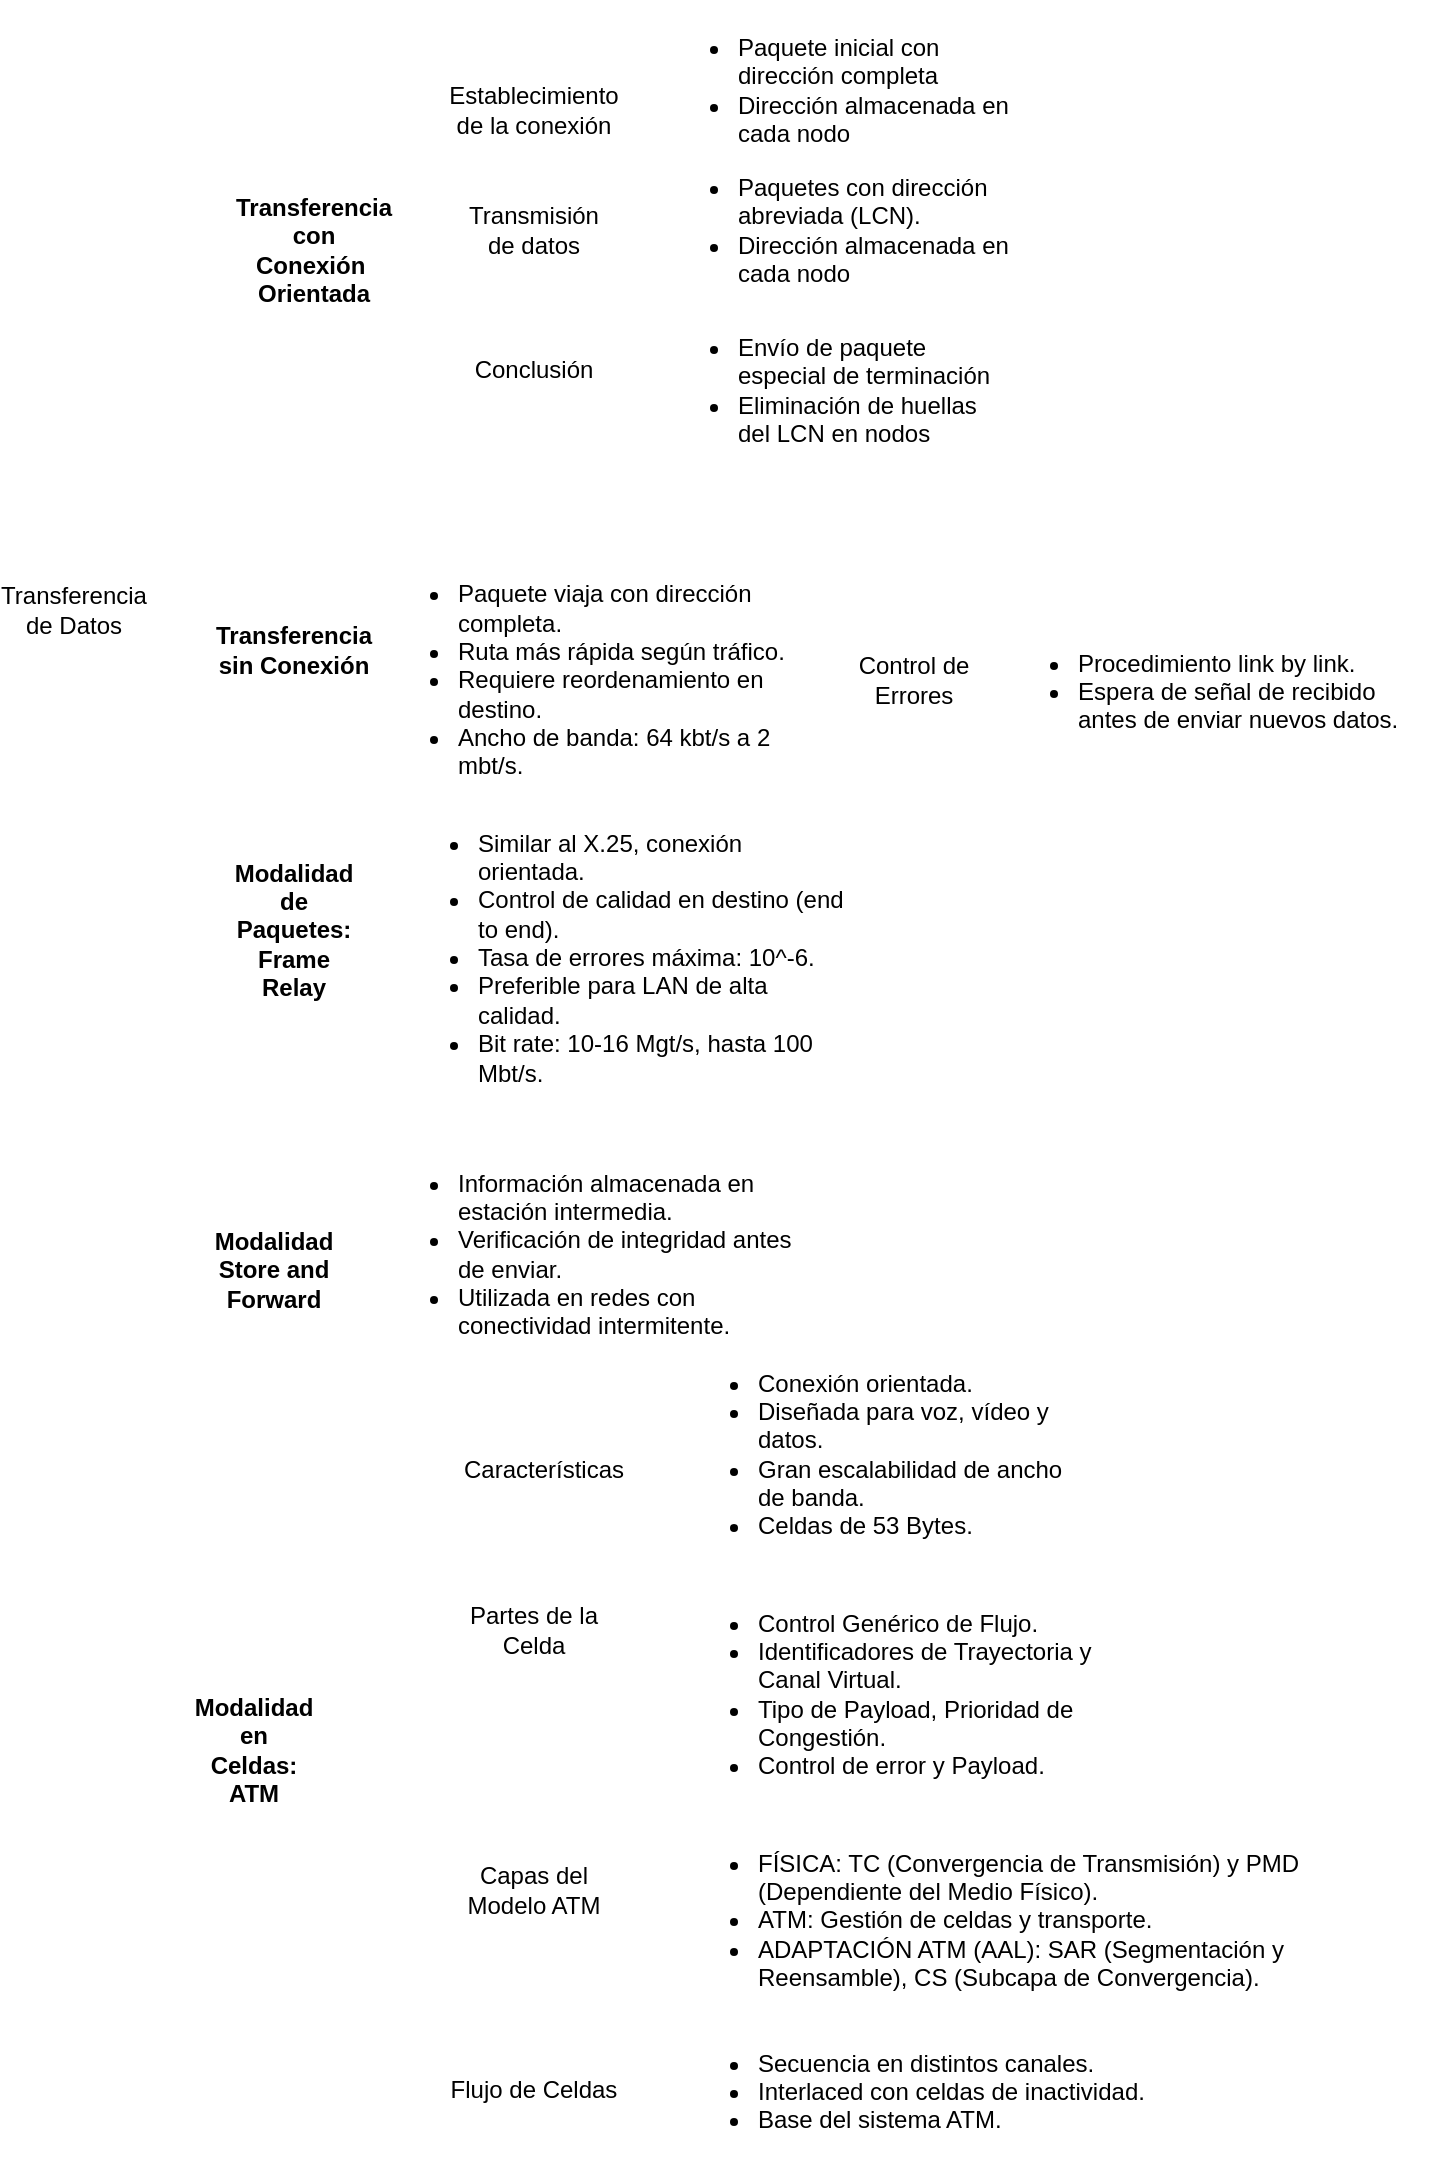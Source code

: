 <mxfile version="22.1.4" type="github">
  <diagram name="Página-1" id="qLkA8fZ-BlqPOKsEqf4X">
    <mxGraphModel dx="1319" dy="1764" grid="1" gridSize="10" guides="1" tooltips="1" connect="1" arrows="1" fold="1" page="1" pageScale="1" pageWidth="1920" pageHeight="1200" math="0" shadow="0">
      <root>
        <mxCell id="0" />
        <mxCell id="1" parent="0" />
        <mxCell id="Yj_0y2RtQ-HRpQdmvHJm-1" value="Transferencia de Datos" style="text;html=1;strokeColor=none;fillColor=none;align=center;verticalAlign=middle;whiteSpace=wrap;rounded=0;" vertex="1" parent="1">
          <mxGeometry x="80" y="200" width="60" height="30" as="geometry" />
        </mxCell>
        <mxCell id="Yj_0y2RtQ-HRpQdmvHJm-2" value="Transferencia con Conexión&amp;nbsp; Orientada" style="text;html=1;strokeColor=none;fillColor=none;align=center;verticalAlign=middle;whiteSpace=wrap;rounded=0;fontStyle=1" vertex="1" parent="1">
          <mxGeometry x="200" y="20" width="60" height="30" as="geometry" />
        </mxCell>
        <mxCell id="Yj_0y2RtQ-HRpQdmvHJm-4" value="Transferencia sin Conexión" style="text;html=1;strokeColor=none;fillColor=none;align=center;verticalAlign=middle;whiteSpace=wrap;rounded=0;fontStyle=1" vertex="1" parent="1">
          <mxGeometry x="190" y="220" width="60" height="30" as="geometry" />
        </mxCell>
        <mxCell id="Yj_0y2RtQ-HRpQdmvHJm-5" value="Modalidad de Paquetes: Frame Relay" style="text;html=1;strokeColor=none;fillColor=none;align=center;verticalAlign=middle;whiteSpace=wrap;rounded=0;fontStyle=1" vertex="1" parent="1">
          <mxGeometry x="190" y="360" width="60" height="30" as="geometry" />
        </mxCell>
        <mxCell id="Yj_0y2RtQ-HRpQdmvHJm-7" value="Modalidad Store and Forward" style="text;html=1;strokeColor=none;fillColor=none;align=center;verticalAlign=middle;whiteSpace=wrap;rounded=0;fontStyle=1" vertex="1" parent="1">
          <mxGeometry x="180" y="530" width="60" height="30" as="geometry" />
        </mxCell>
        <mxCell id="Yj_0y2RtQ-HRpQdmvHJm-8" value="Modalidad en Celdas: ATM" style="text;html=1;strokeColor=none;fillColor=none;align=center;verticalAlign=middle;whiteSpace=wrap;rounded=0;fontStyle=1" vertex="1" parent="1">
          <mxGeometry x="170" y="770" width="60" height="30" as="geometry" />
        </mxCell>
        <mxCell id="Yj_0y2RtQ-HRpQdmvHJm-10" value="&lt;ul&gt;&lt;li&gt;Paquete inicial con dirección completa&lt;/li&gt;&lt;li&gt;Dirección almacenada en cada nodo&lt;/li&gt;&lt;/ul&gt;" style="text;strokeColor=none;fillColor=none;html=1;whiteSpace=wrap;verticalAlign=middle;overflow=hidden;" vertex="1" parent="1">
          <mxGeometry x="400" y="-90" width="180" height="90" as="geometry" />
        </mxCell>
        <mxCell id="Yj_0y2RtQ-HRpQdmvHJm-11" value="Establecimiento de la conexión" style="text;html=1;strokeColor=none;fillColor=none;align=center;verticalAlign=middle;whiteSpace=wrap;rounded=0;" vertex="1" parent="1">
          <mxGeometry x="310" y="-50" width="60" height="30" as="geometry" />
        </mxCell>
        <mxCell id="Yj_0y2RtQ-HRpQdmvHJm-12" value="Transmisión de datos" style="text;html=1;strokeColor=none;fillColor=none;align=center;verticalAlign=middle;whiteSpace=wrap;rounded=0;" vertex="1" parent="1">
          <mxGeometry x="310" y="10" width="60" height="30" as="geometry" />
        </mxCell>
        <mxCell id="Yj_0y2RtQ-HRpQdmvHJm-13" value="&lt;ul&gt;&lt;li&gt;Paquetes con dirección abreviada (LCN).&lt;br&gt;&lt;/li&gt;&lt;li&gt;Dirección almacenada en cada nodo&lt;/li&gt;&lt;/ul&gt;" style="text;strokeColor=none;fillColor=none;html=1;whiteSpace=wrap;verticalAlign=middle;overflow=hidden;" vertex="1" parent="1">
          <mxGeometry x="400" y="-20" width="180" height="90" as="geometry" />
        </mxCell>
        <mxCell id="Yj_0y2RtQ-HRpQdmvHJm-14" value="Conclusión" style="text;html=1;strokeColor=none;fillColor=none;align=center;verticalAlign=middle;whiteSpace=wrap;rounded=0;" vertex="1" parent="1">
          <mxGeometry x="310" y="80" width="60" height="30" as="geometry" />
        </mxCell>
        <mxCell id="Yj_0y2RtQ-HRpQdmvHJm-15" value="&lt;ul&gt;&lt;li&gt;Envío de paquete especial de terminación&lt;br&gt;&lt;/li&gt;&lt;li&gt;Eliminación de huellas del LCN en nodos&lt;/li&gt;&lt;/ul&gt;" style="text;strokeColor=none;fillColor=none;html=1;whiteSpace=wrap;verticalAlign=middle;overflow=hidden;" vertex="1" parent="1">
          <mxGeometry x="400" y="60" width="180" height="90" as="geometry" />
        </mxCell>
        <mxCell id="Yj_0y2RtQ-HRpQdmvHJm-16" value="&lt;ul&gt;&lt;li&gt;&lt;span style=&quot;background-color: initial;&quot;&gt;Paquete viaja con dirección completa.&lt;/span&gt;&lt;/li&gt;&lt;li&gt;&lt;span style=&quot;background-color: initial;&quot;&gt;Ruta más rápida según tráfico.&lt;/span&gt;&lt;/li&gt;&lt;li&gt;&lt;span style=&quot;background-color: initial;&quot;&gt;Requiere reordenamiento en destino.&lt;/span&gt;&lt;/li&gt;&lt;li&gt;&lt;span style=&quot;background-color: initial;&quot;&gt;Ancho de banda: 64 kbt/s a 2 mbt/s.&lt;/span&gt;&lt;/li&gt;&lt;/ul&gt;" style="text;strokeColor=none;fillColor=none;html=1;whiteSpace=wrap;verticalAlign=middle;overflow=hidden;" vertex="1" parent="1">
          <mxGeometry x="260" y="180" width="230" height="140" as="geometry" />
        </mxCell>
        <mxCell id="Yj_0y2RtQ-HRpQdmvHJm-17" value="Control de Errores" style="text;html=1;strokeColor=none;fillColor=none;align=center;verticalAlign=middle;whiteSpace=wrap;rounded=0;" vertex="1" parent="1">
          <mxGeometry x="500" y="235" width="60" height="30" as="geometry" />
        </mxCell>
        <mxCell id="Yj_0y2RtQ-HRpQdmvHJm-18" value="&lt;ul&gt;&lt;li&gt;&lt;span style=&quot;background-color: initial;&quot;&gt;Procedimiento link by link.&lt;/span&gt;&lt;/li&gt;&lt;li&gt;&lt;span style=&quot;background-color: initial;&quot;&gt;Espera de señal de recibido antes de enviar nuevos datos.&lt;/span&gt;&lt;/li&gt;&lt;/ul&gt;" style="text;strokeColor=none;fillColor=none;html=1;whiteSpace=wrap;verticalAlign=middle;overflow=hidden;" vertex="1" parent="1">
          <mxGeometry x="570" y="220" width="220" height="70" as="geometry" />
        </mxCell>
        <mxCell id="Yj_0y2RtQ-HRpQdmvHJm-19" value="&lt;ul&gt;&lt;li&gt;&lt;span style=&quot;background-color: initial;&quot;&gt;Similar al X.25, conexión orientada.&lt;/span&gt;&lt;/li&gt;&lt;li&gt;&lt;span style=&quot;background-color: initial;&quot;&gt;Control de calidad en destino (end to end).&lt;/span&gt;&lt;/li&gt;&lt;li&gt;&lt;span style=&quot;background-color: initial;&quot;&gt;Tasa de errores máxima: 10^-6.&lt;/span&gt;&lt;/li&gt;&lt;li&gt;&lt;span style=&quot;background-color: initial;&quot;&gt;Preferible para LAN de alta calidad.&lt;/span&gt;&lt;/li&gt;&lt;li&gt;&lt;span style=&quot;background-color: initial;&quot;&gt;Bit rate: 10-16 Mgt/s, hasta 100 Mbt/s.&lt;/span&gt;&lt;/li&gt;&lt;/ul&gt;" style="text;strokeColor=none;fillColor=none;html=1;whiteSpace=wrap;verticalAlign=middle;overflow=hidden;" vertex="1" parent="1">
          <mxGeometry x="270" y="310" width="230" height="150" as="geometry" />
        </mxCell>
        <mxCell id="Yj_0y2RtQ-HRpQdmvHJm-20" value="&lt;ul&gt;&lt;li&gt;&lt;span style=&quot;background-color: initial;&quot;&gt;Información almacenada en estación intermedia.&lt;/span&gt;&lt;/li&gt;&lt;li&gt;&lt;span style=&quot;background-color: initial;&quot;&gt;Verificación de integridad antes de enviar.&lt;/span&gt;&lt;/li&gt;&lt;li&gt;&lt;span style=&quot;background-color: initial;&quot;&gt;Utilizada en redes con conectividad intermitente.&lt;/span&gt;&lt;/li&gt;&lt;/ul&gt;" style="text;strokeColor=none;fillColor=none;html=1;whiteSpace=wrap;verticalAlign=middle;overflow=hidden;" vertex="1" parent="1">
          <mxGeometry x="260" y="480" width="210" height="110" as="geometry" />
        </mxCell>
        <mxCell id="Yj_0y2RtQ-HRpQdmvHJm-21" value="Características" style="text;html=1;strokeColor=none;fillColor=none;align=center;verticalAlign=middle;whiteSpace=wrap;rounded=0;" vertex="1" parent="1">
          <mxGeometry x="300" y="630" width="90" height="30" as="geometry" />
        </mxCell>
        <mxCell id="Yj_0y2RtQ-HRpQdmvHJm-22" value="Partes de la Celda" style="text;html=1;strokeColor=none;fillColor=none;align=center;verticalAlign=middle;whiteSpace=wrap;rounded=0;" vertex="1" parent="1">
          <mxGeometry x="295" y="710" width="90" height="30" as="geometry" />
        </mxCell>
        <mxCell id="Yj_0y2RtQ-HRpQdmvHJm-23" value="Capas del Modelo ATM" style="text;html=1;strokeColor=none;fillColor=none;align=center;verticalAlign=middle;whiteSpace=wrap;rounded=0;" vertex="1" parent="1">
          <mxGeometry x="295" y="840" width="90" height="30" as="geometry" />
        </mxCell>
        <mxCell id="Yj_0y2RtQ-HRpQdmvHJm-24" value="Flujo de Celdas" style="text;html=1;strokeColor=none;fillColor=none;align=center;verticalAlign=middle;whiteSpace=wrap;rounded=0;" vertex="1" parent="1">
          <mxGeometry x="295" y="940" width="90" height="30" as="geometry" />
        </mxCell>
        <mxCell id="Yj_0y2RtQ-HRpQdmvHJm-25" value="&lt;ul&gt;&lt;li&gt;&lt;span style=&quot;background-color: initial;&quot;&gt;Conexión orientada.&lt;/span&gt;&lt;/li&gt;&lt;li&gt;&lt;span style=&quot;background-color: initial;&quot;&gt;Diseñada para voz, vídeo y datos.&lt;/span&gt;&lt;/li&gt;&lt;li&gt;&lt;span style=&quot;background-color: initial;&quot;&gt;Gran escalabilidad de ancho de banda.&lt;/span&gt;&lt;/li&gt;&lt;li&gt;&lt;span style=&quot;background-color: initial;&quot;&gt;Celdas de 53 Bytes.&lt;/span&gt;&lt;/li&gt;&lt;/ul&gt;" style="text;strokeColor=none;fillColor=none;html=1;whiteSpace=wrap;verticalAlign=middle;overflow=hidden;" vertex="1" parent="1">
          <mxGeometry x="410" y="580" width="210" height="110" as="geometry" />
        </mxCell>
        <mxCell id="Yj_0y2RtQ-HRpQdmvHJm-26" value="&lt;ul&gt;&lt;li&gt;&lt;span style=&quot;background-color: initial;&quot;&gt;Control Genérico de Flujo.&lt;/span&gt;&lt;/li&gt;&lt;li&gt;&lt;span style=&quot;background-color: initial;&quot;&gt;Identificadores de Trayectoria y Canal Virtual.&lt;/span&gt;&lt;/li&gt;&lt;li&gt;&lt;span style=&quot;background-color: initial;&quot;&gt;Tipo de Payload, Prioridad de Congestión.&lt;/span&gt;&lt;/li&gt;&lt;li&gt;&lt;span style=&quot;background-color: initial;&quot;&gt;Control de error y Payload.&lt;/span&gt;&lt;/li&gt;&lt;/ul&gt;" style="text;strokeColor=none;fillColor=none;html=1;whiteSpace=wrap;verticalAlign=middle;overflow=hidden;" vertex="1" parent="1">
          <mxGeometry x="410" y="700" width="210" height="110" as="geometry" />
        </mxCell>
        <mxCell id="Yj_0y2RtQ-HRpQdmvHJm-27" value="&lt;ul&gt;&lt;li&gt;&lt;span style=&quot;background-color: initial;&quot;&gt;FÍSICA: TC (Convergencia de Transmisión) y PMD (Dependiente del Medio Físico).&lt;/span&gt;&lt;/li&gt;&lt;li&gt;&lt;span style=&quot;background-color: initial;&quot;&gt;ATM: Gestión de celdas y transporte.&lt;/span&gt;&lt;/li&gt;&lt;li&gt;&lt;span style=&quot;background-color: initial;&quot;&gt;ADAPTACIÓN ATM (AAL): SAR (Segmentación y Reensamble), CS (Subcapa de Convergencia).&lt;/span&gt;&lt;/li&gt;&lt;/ul&gt;" style="text;strokeColor=none;fillColor=none;html=1;whiteSpace=wrap;verticalAlign=middle;overflow=hidden;" vertex="1" parent="1">
          <mxGeometry x="410" y="820" width="330" height="100" as="geometry" />
        </mxCell>
        <mxCell id="Yj_0y2RtQ-HRpQdmvHJm-28" value="&lt;ul&gt;&lt;li&gt;&lt;span style=&quot;background-color: initial;&quot;&gt;Secuencia en distintos canales.&lt;/span&gt;&lt;/li&gt;&lt;li&gt;&lt;span style=&quot;background-color: initial;&quot;&gt;Interlaced con celdas de inactividad.&lt;/span&gt;&lt;/li&gt;&lt;li&gt;&lt;span style=&quot;background-color: initial;&quot;&gt;Base del sistema ATM.&lt;/span&gt;&lt;/li&gt;&lt;/ul&gt;" style="text;strokeColor=none;fillColor=none;html=1;whiteSpace=wrap;verticalAlign=middle;overflow=hidden;" vertex="1" parent="1">
          <mxGeometry x="410" y="920" width="240" height="70" as="geometry" />
        </mxCell>
      </root>
    </mxGraphModel>
  </diagram>
</mxfile>
